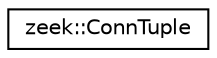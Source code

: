 digraph "Graphical Class Hierarchy"
{
 // LATEX_PDF_SIZE
  edge [fontname="Helvetica",fontsize="10",labelfontname="Helvetica",labelfontsize="10"];
  node [fontname="Helvetica",fontsize="10",shape=record];
  rankdir="LR";
  Node0 [label="zeek::ConnTuple",height=0.2,width=0.4,color="black", fillcolor="white", style="filled",URL="$d5/d36/namespacezeek.html#dd/d44/structzeek_1_1ConnTuple",tooltip=" "];
}
